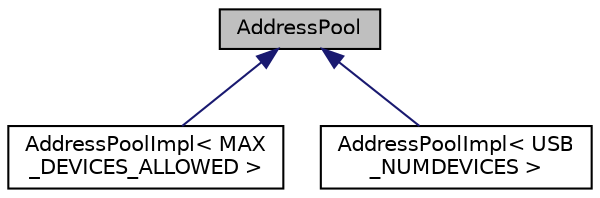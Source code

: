 digraph "AddressPool"
{
  edge [fontname="Helvetica",fontsize="10",labelfontname="Helvetica",labelfontsize="10"];
  node [fontname="Helvetica",fontsize="10",shape=record];
  Node1 [label="AddressPool",height=0.2,width=0.4,color="black", fillcolor="grey75", style="filled" fontcolor="black"];
  Node1 -> Node2 [dir="back",color="midnightblue",fontsize="10",style="solid",fontname="Helvetica"];
  Node2 [label="AddressPoolImpl\< MAX\l_DEVICES_ALLOWED \>",height=0.2,width=0.4,color="black", fillcolor="white", style="filled",URL="$class_address_pool_impl.html"];
  Node1 -> Node3 [dir="back",color="midnightblue",fontsize="10",style="solid",fontname="Helvetica"];
  Node3 [label="AddressPoolImpl\< USB\l_NUMDEVICES \>",height=0.2,width=0.4,color="black", fillcolor="white", style="filled",URL="$class_address_pool_impl.html"];
}
